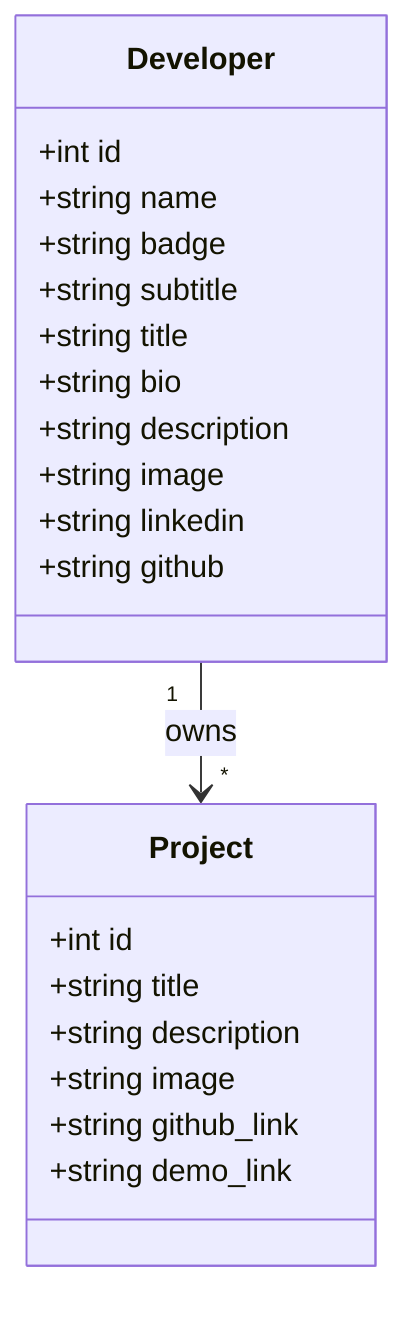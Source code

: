 %% ===============================
%% Developer - Project - Tech Model Diagram
%% ===============================

classDiagram
    class Developer {
        +int id
        +string name
        +string badge
        +string subtitle
        +string title
        +string bio
        +string description
        +string image
        +string linkedin
        +string github
    }

    class Project {
        +int id
        +string title
        +string description
        +string image
        +string github_link
        +string demo_link
    }

    %% Relationships
    Developer "1" --> "*" Project : owns